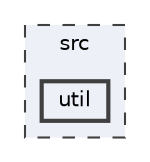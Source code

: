 digraph "src/util"
{
 // LATEX_PDF_SIZE
  bgcolor="transparent";
  edge [fontname=Helvetica,fontsize=10,labelfontname=Helvetica,labelfontsize=10];
  node [fontname=Helvetica,fontsize=10,shape=box,height=0.2,width=0.4];
  compound=true
  subgraph clusterdir_68267d1309a1af8e8297ef4c3efbcdba {
    graph [ bgcolor="#edf0f7", pencolor="grey25", label="src", fontname=Helvetica,fontsize=10 style="filled,dashed", URL="dir_68267d1309a1af8e8297ef4c3efbcdba.html",tooltip=""]
  dir_b7878ad5ecbf2506f4125b9d34c97e45 [label="util", fillcolor="#edf0f7", color="grey25", style="filled,bold", URL="dir_b7878ad5ecbf2506f4125b9d34c97e45.html",tooltip=""];
  }
}
